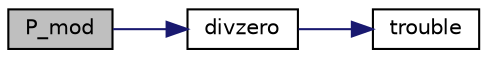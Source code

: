digraph "P_mod"
{
  edge [fontname="Helvetica",fontsize="10",labelfontname="Helvetica",labelfontsize="10"];
  node [fontname="Helvetica",fontsize="10",shape=record];
  rankdir="LR";
  Node665 [label="P_mod",height=0.2,width=0.4,color="black", fillcolor="grey75", style="filled", fontcolor="black"];
  Node665 -> Node666 [color="midnightblue",fontsize="10",style="solid"];
  Node666 [label="divzero",height=0.2,width=0.4,color="black", fillcolor="white", style="filled",URL="$atlast_8c.html#a0e51e378b814980bdf9f3e5d70e17005"];
  Node666 -> Node667 [color="midnightblue",fontsize="10",style="solid"];
  Node667 [label="trouble",height=0.2,width=0.4,color="black", fillcolor="white", style="filled",URL="$atlast_8c.html#a31238f4ca5fcda62013c70510f5fe7e1"];
}
